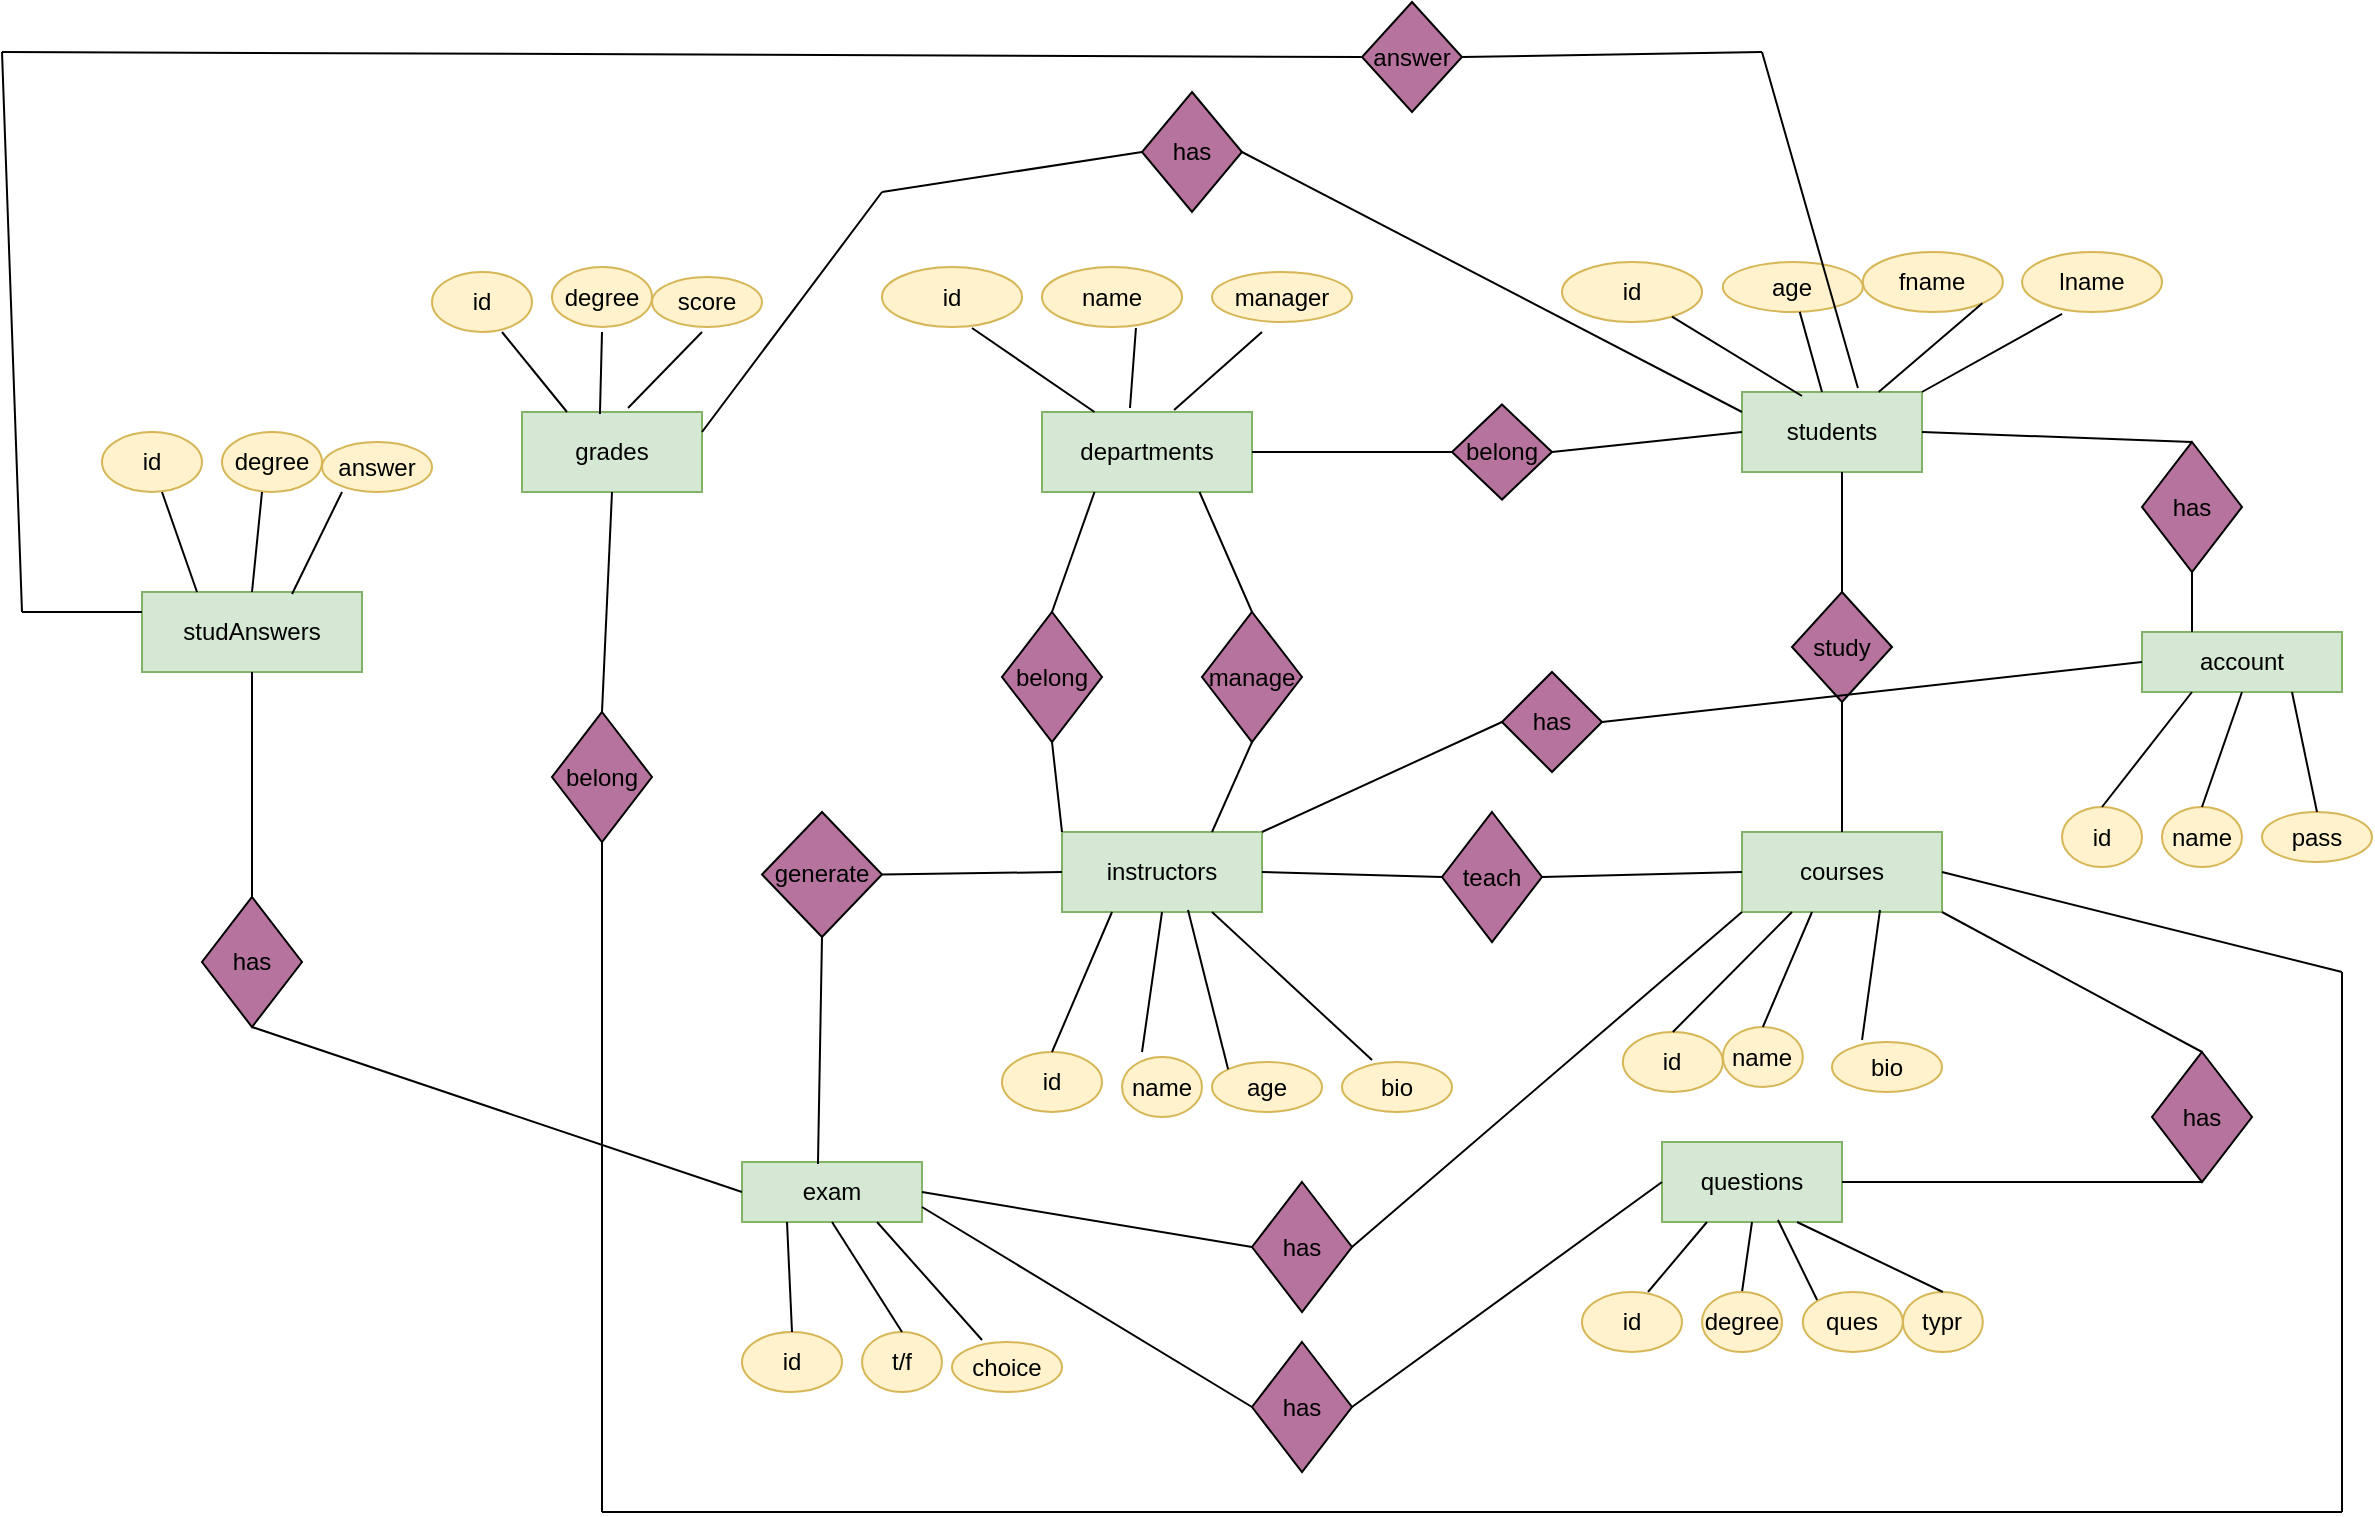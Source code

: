 <mxfile version="16.6.7" type="github">
  <diagram id="R2lEEEUBdFMjLlhIrx00" name="Page-1">
    <mxGraphModel dx="2188" dy="1682" grid="1" gridSize="10" guides="1" tooltips="1" connect="1" arrows="1" fold="1" page="1" pageScale="1" pageWidth="850" pageHeight="1100" math="0" shadow="0" extFonts="Permanent Marker^https://fonts.googleapis.com/css?family=Permanent+Marker">
      <root>
        <mxCell id="0" />
        <mxCell id="1" parent="0" />
        <mxCell id="DIcptHTm6M0oIrfopCmu-1" value="students" style="rounded=0;whiteSpace=wrap;html=1;fillColor=#d5e8d4;strokeColor=#82b366;" vertex="1" parent="1">
          <mxGeometry x="620" y="130" width="90" height="40" as="geometry" />
        </mxCell>
        <mxCell id="DIcptHTm6M0oIrfopCmu-2" value="departments" style="rounded=0;whiteSpace=wrap;html=1;fillColor=#d5e8d4;strokeColor=#82b366;" vertex="1" parent="1">
          <mxGeometry x="270" y="140" width="105" height="40" as="geometry" />
        </mxCell>
        <mxCell id="DIcptHTm6M0oIrfopCmu-3" value="courses" style="rounded=0;whiteSpace=wrap;html=1;fillColor=#d5e8d4;strokeColor=#82b366;" vertex="1" parent="1">
          <mxGeometry x="620" y="350" width="100" height="40" as="geometry" />
        </mxCell>
        <mxCell id="DIcptHTm6M0oIrfopCmu-4" value="instructors" style="rounded=0;whiteSpace=wrap;html=1;fillColor=#d5e8d4;strokeColor=#82b366;" vertex="1" parent="1">
          <mxGeometry x="280" y="350" width="100" height="40" as="geometry" />
        </mxCell>
        <mxCell id="DIcptHTm6M0oIrfopCmu-5" value="questions" style="rounded=0;whiteSpace=wrap;html=1;fillColor=#d5e8d4;strokeColor=#82b366;" vertex="1" parent="1">
          <mxGeometry x="580" y="505" width="90" height="40" as="geometry" />
        </mxCell>
        <mxCell id="DIcptHTm6M0oIrfopCmu-7" value="grades" style="rounded=0;whiteSpace=wrap;html=1;fillColor=#d5e8d4;strokeColor=#82b366;" vertex="1" parent="1">
          <mxGeometry x="10" y="140" width="90" height="40" as="geometry" />
        </mxCell>
        <mxCell id="DIcptHTm6M0oIrfopCmu-8" value="exam" style="rounded=0;whiteSpace=wrap;html=1;fillColor=#d5e8d4;strokeColor=#82b366;" vertex="1" parent="1">
          <mxGeometry x="120" y="515" width="90" height="30" as="geometry" />
        </mxCell>
        <mxCell id="DIcptHTm6M0oIrfopCmu-9" value="account" style="rounded=0;whiteSpace=wrap;html=1;fillColor=#d5e8d4;strokeColor=#82b366;" vertex="1" parent="1">
          <mxGeometry x="820" y="250" width="100" height="30" as="geometry" />
        </mxCell>
        <mxCell id="DIcptHTm6M0oIrfopCmu-10" value="id" style="ellipse;whiteSpace=wrap;html=1;fillColor=#fff2cc;strokeColor=#d6b656;" vertex="1" parent="1">
          <mxGeometry x="530" y="65" width="70" height="30" as="geometry" />
        </mxCell>
        <mxCell id="DIcptHTm6M0oIrfopCmu-11" value="fname" style="ellipse;whiteSpace=wrap;html=1;fillColor=#fff2cc;strokeColor=#d6b656;" vertex="1" parent="1">
          <mxGeometry x="680.43" y="60" width="70" height="30" as="geometry" />
        </mxCell>
        <mxCell id="DIcptHTm6M0oIrfopCmu-12" value="lname" style="ellipse;whiteSpace=wrap;html=1;fillColor=#fff2cc;strokeColor=#d6b656;" vertex="1" parent="1">
          <mxGeometry x="760" y="60" width="70" height="30" as="geometry" />
        </mxCell>
        <mxCell id="DIcptHTm6M0oIrfopCmu-13" value="age" style="ellipse;whiteSpace=wrap;html=1;rotation=0;fillColor=#fff2cc;strokeColor=#d6b656;" vertex="1" parent="1">
          <mxGeometry x="610.43" y="65" width="70" height="25" as="geometry" />
        </mxCell>
        <mxCell id="DIcptHTm6M0oIrfopCmu-16" value="" style="endArrow=none;html=1;rounded=0;exitX=0.333;exitY=0.05;exitDx=0;exitDy=0;exitPerimeter=0;" edge="1" parent="1" source="DIcptHTm6M0oIrfopCmu-1" target="DIcptHTm6M0oIrfopCmu-10">
          <mxGeometry width="50" height="50" relative="1" as="geometry">
            <mxPoint x="590" y="140" as="sourcePoint" />
            <mxPoint x="640" y="90" as="targetPoint" />
          </mxGeometry>
        </mxCell>
        <mxCell id="DIcptHTm6M0oIrfopCmu-17" value="" style="endArrow=none;html=1;rounded=0;" edge="1" parent="1" target="DIcptHTm6M0oIrfopCmu-13">
          <mxGeometry width="50" height="50" relative="1" as="geometry">
            <mxPoint x="660" y="130" as="sourcePoint" />
            <mxPoint x="594.922" y="102.333" as="targetPoint" />
          </mxGeometry>
        </mxCell>
        <mxCell id="DIcptHTm6M0oIrfopCmu-18" value="" style="endArrow=none;html=1;rounded=0;entryX=1;entryY=1;entryDx=0;entryDy=0;" edge="1" parent="1" source="DIcptHTm6M0oIrfopCmu-1" target="DIcptHTm6M0oIrfopCmu-11">
          <mxGeometry width="50" height="50" relative="1" as="geometry">
            <mxPoint x="669.97" y="152" as="sourcePoint" />
            <mxPoint x="604.922" y="112.333" as="targetPoint" />
          </mxGeometry>
        </mxCell>
        <mxCell id="DIcptHTm6M0oIrfopCmu-19" value="" style="endArrow=none;html=1;rounded=0;exitX=1;exitY=0;exitDx=0;exitDy=0;entryX=0.286;entryY=1.033;entryDx=0;entryDy=0;entryPerimeter=0;" edge="1" parent="1" source="DIcptHTm6M0oIrfopCmu-1" target="DIcptHTm6M0oIrfopCmu-12">
          <mxGeometry width="50" height="50" relative="1" as="geometry">
            <mxPoint x="679.97" y="162" as="sourcePoint" />
            <mxPoint x="614.922" y="122.333" as="targetPoint" />
          </mxGeometry>
        </mxCell>
        <mxCell id="DIcptHTm6M0oIrfopCmu-20" value="id" style="ellipse;whiteSpace=wrap;html=1;fillColor=#fff2cc;strokeColor=#d6b656;" vertex="1" parent="1">
          <mxGeometry x="190" y="67.5" width="70" height="30" as="geometry" />
        </mxCell>
        <mxCell id="DIcptHTm6M0oIrfopCmu-22" value="name" style="ellipse;whiteSpace=wrap;html=1;fillColor=#fff2cc;strokeColor=#d6b656;" vertex="1" parent="1">
          <mxGeometry x="270" y="67.5" width="70" height="30" as="geometry" />
        </mxCell>
        <mxCell id="DIcptHTm6M0oIrfopCmu-23" value="manager" style="ellipse;whiteSpace=wrap;html=1;rotation=0;fillColor=#fff2cc;strokeColor=#d6b656;" vertex="1" parent="1">
          <mxGeometry x="355.0" y="70" width="70" height="25" as="geometry" />
        </mxCell>
        <mxCell id="DIcptHTm6M0oIrfopCmu-24" value="" style="endArrow=none;html=1;rounded=0;exitX=0.629;exitY=-0.025;exitDx=0;exitDy=0;exitPerimeter=0;entryX=0.357;entryY=1.2;entryDx=0;entryDy=0;entryPerimeter=0;" edge="1" parent="1" source="DIcptHTm6M0oIrfopCmu-2" target="DIcptHTm6M0oIrfopCmu-23">
          <mxGeometry width="50" height="50" relative="1" as="geometry">
            <mxPoint x="350" y="150" as="sourcePoint" />
            <mxPoint x="400" y="100" as="targetPoint" />
          </mxGeometry>
        </mxCell>
        <mxCell id="DIcptHTm6M0oIrfopCmu-25" value="" style="endArrow=none;html=1;rounded=0;entryX=0.671;entryY=1.017;entryDx=0;entryDy=0;entryPerimeter=0;exitX=0.419;exitY=-0.05;exitDx=0;exitDy=0;exitPerimeter=0;" edge="1" parent="1" source="DIcptHTm6M0oIrfopCmu-2" target="DIcptHTm6M0oIrfopCmu-22">
          <mxGeometry width="50" height="50" relative="1" as="geometry">
            <mxPoint x="310" y="135" as="sourcePoint" />
            <mxPoint x="330.63" y="95" as="targetPoint" />
          </mxGeometry>
        </mxCell>
        <mxCell id="DIcptHTm6M0oIrfopCmu-26" value="" style="endArrow=none;html=1;rounded=0;exitX=0.25;exitY=0;exitDx=0;exitDy=0;entryX=0.643;entryY=1.017;entryDx=0;entryDy=0;entryPerimeter=0;" edge="1" parent="1" source="DIcptHTm6M0oIrfopCmu-2" target="DIcptHTm6M0oIrfopCmu-20">
          <mxGeometry width="50" height="50" relative="1" as="geometry">
            <mxPoint x="288.75" y="137.5" as="sourcePoint" />
            <mxPoint x="340" y="97.5" as="targetPoint" />
          </mxGeometry>
        </mxCell>
        <mxCell id="DIcptHTm6M0oIrfopCmu-27" value="id" style="ellipse;whiteSpace=wrap;html=1;fillColor=#fff2cc;strokeColor=#d6b656;" vertex="1" parent="1">
          <mxGeometry x="250" y="460" width="50" height="30" as="geometry" />
        </mxCell>
        <mxCell id="DIcptHTm6M0oIrfopCmu-28" value="name" style="ellipse;whiteSpace=wrap;html=1;fillColor=#fff2cc;strokeColor=#d6b656;" vertex="1" parent="1">
          <mxGeometry x="310" y="462.5" width="40" height="30" as="geometry" />
        </mxCell>
        <mxCell id="DIcptHTm6M0oIrfopCmu-29" value="age" style="ellipse;whiteSpace=wrap;html=1;rotation=0;fillColor=#fff2cc;strokeColor=#d6b656;" vertex="1" parent="1">
          <mxGeometry x="355" y="465" width="55" height="25" as="geometry" />
        </mxCell>
        <mxCell id="DIcptHTm6M0oIrfopCmu-38" value="bio" style="ellipse;whiteSpace=wrap;html=1;rotation=0;fillColor=#fff2cc;strokeColor=#d6b656;" vertex="1" parent="1">
          <mxGeometry x="420" y="465" width="55" height="25" as="geometry" />
        </mxCell>
        <mxCell id="DIcptHTm6M0oIrfopCmu-39" value="" style="endArrow=none;html=1;rounded=0;entryX=0.5;entryY=1;entryDx=0;entryDy=0;" edge="1" parent="1" target="DIcptHTm6M0oIrfopCmu-4">
          <mxGeometry width="50" height="50" relative="1" as="geometry">
            <mxPoint x="320" y="460" as="sourcePoint" />
            <mxPoint x="355" y="390" as="targetPoint" />
          </mxGeometry>
        </mxCell>
        <mxCell id="DIcptHTm6M0oIrfopCmu-40" value="" style="endArrow=none;html=1;rounded=0;entryX=0.25;entryY=1;entryDx=0;entryDy=0;exitX=0.5;exitY=0;exitDx=0;exitDy=0;" edge="1" parent="1" source="DIcptHTm6M0oIrfopCmu-27" target="DIcptHTm6M0oIrfopCmu-4">
          <mxGeometry width="50" height="50" relative="1" as="geometry">
            <mxPoint x="250" y="450" as="sourcePoint" />
            <mxPoint x="300" y="400" as="targetPoint" />
            <Array as="points" />
          </mxGeometry>
        </mxCell>
        <mxCell id="DIcptHTm6M0oIrfopCmu-41" value="" style="endArrow=none;html=1;rounded=0;entryX=0.63;entryY=0.975;entryDx=0;entryDy=0;exitX=0;exitY=0;exitDx=0;exitDy=0;entryPerimeter=0;" edge="1" parent="1" source="DIcptHTm6M0oIrfopCmu-29" target="DIcptHTm6M0oIrfopCmu-4">
          <mxGeometry width="50" height="50" relative="1" as="geometry">
            <mxPoint x="285" y="470" as="sourcePoint" />
            <mxPoint x="315" y="400" as="targetPoint" />
            <Array as="points" />
          </mxGeometry>
        </mxCell>
        <mxCell id="DIcptHTm6M0oIrfopCmu-42" value="" style="endArrow=none;html=1;rounded=0;entryX=0.75;entryY=1;entryDx=0;entryDy=0;exitX=0.273;exitY=-0.04;exitDx=0;exitDy=0;exitPerimeter=0;" edge="1" parent="1" source="DIcptHTm6M0oIrfopCmu-38" target="DIcptHTm6M0oIrfopCmu-4">
          <mxGeometry width="50" height="50" relative="1" as="geometry">
            <mxPoint x="295" y="480" as="sourcePoint" />
            <mxPoint x="325" y="410" as="targetPoint" />
            <Array as="points" />
          </mxGeometry>
        </mxCell>
        <mxCell id="DIcptHTm6M0oIrfopCmu-43" value="id" style="ellipse;whiteSpace=wrap;html=1;fillColor=#fff2cc;strokeColor=#d6b656;" vertex="1" parent="1">
          <mxGeometry x="560.43" y="450" width="50" height="30" as="geometry" />
        </mxCell>
        <mxCell id="DIcptHTm6M0oIrfopCmu-44" value="name" style="ellipse;whiteSpace=wrap;html=1;fillColor=#fff2cc;strokeColor=#d6b656;" vertex="1" parent="1">
          <mxGeometry x="610.43" y="447.5" width="40" height="30" as="geometry" />
        </mxCell>
        <mxCell id="DIcptHTm6M0oIrfopCmu-46" value="bio" style="ellipse;whiteSpace=wrap;html=1;rotation=0;fillColor=#fff2cc;strokeColor=#d6b656;" vertex="1" parent="1">
          <mxGeometry x="665" y="455" width="55" height="25" as="geometry" />
        </mxCell>
        <mxCell id="DIcptHTm6M0oIrfopCmu-47" value="" style="endArrow=none;html=1;rounded=0;entryX=0.5;entryY=1;entryDx=0;entryDy=0;exitX=0.5;exitY=0;exitDx=0;exitDy=0;" edge="1" parent="1" source="DIcptHTm6M0oIrfopCmu-44">
          <mxGeometry width="50" height="50" relative="1" as="geometry">
            <mxPoint x="645" y="460" as="sourcePoint" />
            <mxPoint x="655" y="390" as="targetPoint" />
          </mxGeometry>
        </mxCell>
        <mxCell id="DIcptHTm6M0oIrfopCmu-48" value="" style="endArrow=none;html=1;rounded=0;entryX=0.25;entryY=1;entryDx=0;entryDy=0;exitX=0.5;exitY=0;exitDx=0;exitDy=0;" edge="1" parent="1" source="DIcptHTm6M0oIrfopCmu-43" target="DIcptHTm6M0oIrfopCmu-3">
          <mxGeometry width="50" height="50" relative="1" as="geometry">
            <mxPoint x="260" y="460" as="sourcePoint" />
            <mxPoint x="315" y="400" as="targetPoint" />
            <Array as="points" />
          </mxGeometry>
        </mxCell>
        <mxCell id="DIcptHTm6M0oIrfopCmu-49" value="" style="endArrow=none;html=1;rounded=0;exitX=0.273;exitY=-0.04;exitDx=0;exitDy=0;exitPerimeter=0;entryX=0.69;entryY=0.975;entryDx=0;entryDy=0;entryPerimeter=0;" edge="1" parent="1" source="DIcptHTm6M0oIrfopCmu-46" target="DIcptHTm6M0oIrfopCmu-3">
          <mxGeometry width="50" height="50" relative="1" as="geometry">
            <mxPoint x="305" y="490" as="sourcePoint" />
            <mxPoint x="685" y="400" as="targetPoint" />
            <Array as="points" />
          </mxGeometry>
        </mxCell>
        <mxCell id="DIcptHTm6M0oIrfopCmu-50" value="id" style="ellipse;whiteSpace=wrap;html=1;fillColor=#fff2cc;strokeColor=#d6b656;" vertex="1" parent="1">
          <mxGeometry x="780" y="337.5" width="40" height="30" as="geometry" />
        </mxCell>
        <mxCell id="DIcptHTm6M0oIrfopCmu-51" value="name" style="ellipse;whiteSpace=wrap;html=1;fillColor=#fff2cc;strokeColor=#d6b656;" vertex="1" parent="1">
          <mxGeometry x="830.0" y="337.5" width="40" height="30" as="geometry" />
        </mxCell>
        <mxCell id="DIcptHTm6M0oIrfopCmu-52" value="pass" style="ellipse;whiteSpace=wrap;html=1;rotation=0;fillColor=#fff2cc;strokeColor=#d6b656;" vertex="1" parent="1">
          <mxGeometry x="880" y="340" width="55" height="25" as="geometry" />
        </mxCell>
        <mxCell id="DIcptHTm6M0oIrfopCmu-53" value="" style="endArrow=none;html=1;rounded=0;entryX=0.5;entryY=1;entryDx=0;entryDy=0;exitX=0.5;exitY=0;exitDx=0;exitDy=0;" edge="1" parent="1" source="DIcptHTm6M0oIrfopCmu-51" target="DIcptHTm6M0oIrfopCmu-9">
          <mxGeometry width="50" height="50" relative="1" as="geometry">
            <mxPoint x="845" y="350" as="sourcePoint" />
            <mxPoint x="855" y="280" as="targetPoint" />
          </mxGeometry>
        </mxCell>
        <mxCell id="DIcptHTm6M0oIrfopCmu-54" value="" style="endArrow=none;html=1;rounded=0;entryX=0.25;entryY=1;entryDx=0;entryDy=0;exitX=0.5;exitY=0;exitDx=0;exitDy=0;" edge="1" parent="1" source="DIcptHTm6M0oIrfopCmu-50">
          <mxGeometry width="50" height="50" relative="1" as="geometry">
            <mxPoint x="460" y="350" as="sourcePoint" />
            <mxPoint x="845" y="280" as="targetPoint" />
            <Array as="points" />
          </mxGeometry>
        </mxCell>
        <mxCell id="DIcptHTm6M0oIrfopCmu-55" value="" style="endArrow=none;html=1;rounded=0;entryX=0.75;entryY=1;entryDx=0;entryDy=0;exitX=0.5;exitY=0;exitDx=0;exitDy=0;" edge="1" parent="1" source="DIcptHTm6M0oIrfopCmu-52" target="DIcptHTm6M0oIrfopCmu-9">
          <mxGeometry width="50" height="50" relative="1" as="geometry">
            <mxPoint x="850" y="347.5" as="sourcePoint" />
            <mxPoint x="865" y="290" as="targetPoint" />
          </mxGeometry>
        </mxCell>
        <mxCell id="DIcptHTm6M0oIrfopCmu-56" value="id" style="ellipse;whiteSpace=wrap;html=1;fillColor=#fff2cc;strokeColor=#d6b656;" vertex="1" parent="1">
          <mxGeometry x="120.0" y="600" width="50" height="30" as="geometry" />
        </mxCell>
        <mxCell id="DIcptHTm6M0oIrfopCmu-57" value="t/f" style="ellipse;whiteSpace=wrap;html=1;fillColor=#fff2cc;strokeColor=#d6b656;" vertex="1" parent="1">
          <mxGeometry x="180.0" y="600" width="40" height="30" as="geometry" />
        </mxCell>
        <mxCell id="DIcptHTm6M0oIrfopCmu-58" value="choice" style="ellipse;whiteSpace=wrap;html=1;rotation=0;fillColor=#fff2cc;strokeColor=#d6b656;" vertex="1" parent="1">
          <mxGeometry x="225" y="605" width="55" height="25" as="geometry" />
        </mxCell>
        <mxCell id="DIcptHTm6M0oIrfopCmu-59" value="" style="endArrow=none;html=1;rounded=0;entryX=0.5;entryY=1;entryDx=0;entryDy=0;exitX=0.5;exitY=0;exitDx=0;exitDy=0;" edge="1" parent="1" source="DIcptHTm6M0oIrfopCmu-57" target="DIcptHTm6M0oIrfopCmu-8">
          <mxGeometry width="50" height="50" relative="1" as="geometry">
            <mxPoint x="655" y="470" as="sourcePoint" />
            <mxPoint x="665" y="400" as="targetPoint" />
          </mxGeometry>
        </mxCell>
        <mxCell id="DIcptHTm6M0oIrfopCmu-60" value="" style="endArrow=none;html=1;rounded=0;entryX=0.25;entryY=1;entryDx=0;entryDy=0;exitX=0.5;exitY=0;exitDx=0;exitDy=0;" edge="1" parent="1" source="DIcptHTm6M0oIrfopCmu-56" target="DIcptHTm6M0oIrfopCmu-8">
          <mxGeometry width="50" height="50" relative="1" as="geometry">
            <mxPoint x="270" y="470" as="sourcePoint" />
            <mxPoint x="655" y="400" as="targetPoint" />
            <Array as="points" />
          </mxGeometry>
        </mxCell>
        <mxCell id="DIcptHTm6M0oIrfopCmu-61" value="" style="endArrow=none;html=1;rounded=0;exitX=0.273;exitY=-0.04;exitDx=0;exitDy=0;exitPerimeter=0;entryX=0.75;entryY=1;entryDx=0;entryDy=0;" edge="1" parent="1" source="DIcptHTm6M0oIrfopCmu-58" target="DIcptHTm6M0oIrfopCmu-8">
          <mxGeometry width="50" height="50" relative="1" as="geometry">
            <mxPoint x="315" y="500" as="sourcePoint" />
            <mxPoint x="699" y="399" as="targetPoint" />
            <Array as="points" />
          </mxGeometry>
        </mxCell>
        <mxCell id="DIcptHTm6M0oIrfopCmu-62" value="" style="endArrow=none;html=1;rounded=0;entryX=0.644;entryY=0.975;entryDx=0;entryDy=0;entryPerimeter=0;exitX=0;exitY=0;exitDx=0;exitDy=0;" edge="1" parent="1" source="DIcptHTm6M0oIrfopCmu-67" target="DIcptHTm6M0oIrfopCmu-5">
          <mxGeometry width="50" height="50" relative="1" as="geometry">
            <mxPoint x="530" y="570" as="sourcePoint" />
            <mxPoint x="205" y="550" as="targetPoint" />
          </mxGeometry>
        </mxCell>
        <mxCell id="DIcptHTm6M0oIrfopCmu-63" value="" style="endArrow=none;html=1;rounded=0;entryX=0.25;entryY=1;entryDx=0;entryDy=0;exitX=0.66;exitY=0;exitDx=0;exitDy=0;exitPerimeter=0;" edge="1" parent="1" source="DIcptHTm6M0oIrfopCmu-65" target="DIcptHTm6M0oIrfopCmu-5">
          <mxGeometry width="50" height="50" relative="1" as="geometry">
            <mxPoint x="580" y="570" as="sourcePoint" />
            <mxPoint x="182.5" y="550" as="targetPoint" />
            <Array as="points" />
          </mxGeometry>
        </mxCell>
        <mxCell id="DIcptHTm6M0oIrfopCmu-64" value="" style="endArrow=none;html=1;rounded=0;entryX=0.5;entryY=1;entryDx=0;entryDy=0;exitX=0.5;exitY=0;exitDx=0;exitDy=0;" edge="1" parent="1" source="DIcptHTm6M0oIrfopCmu-66" target="DIcptHTm6M0oIrfopCmu-5">
          <mxGeometry width="50" height="50" relative="1" as="geometry">
            <mxPoint x="640" y="590" as="sourcePoint" />
            <mxPoint x="227.5" y="550" as="targetPoint" />
            <Array as="points" />
          </mxGeometry>
        </mxCell>
        <mxCell id="DIcptHTm6M0oIrfopCmu-65" value="id" style="ellipse;whiteSpace=wrap;html=1;fillColor=#fff2cc;strokeColor=#d6b656;" vertex="1" parent="1">
          <mxGeometry x="540.0" y="580" width="50" height="30" as="geometry" />
        </mxCell>
        <mxCell id="DIcptHTm6M0oIrfopCmu-66" value="degree" style="ellipse;whiteSpace=wrap;html=1;fillColor=#fff2cc;strokeColor=#d6b656;" vertex="1" parent="1">
          <mxGeometry x="600.0" y="580" width="40" height="30" as="geometry" />
        </mxCell>
        <mxCell id="DIcptHTm6M0oIrfopCmu-67" value="ques" style="ellipse;whiteSpace=wrap;html=1;fillColor=#fff2cc;strokeColor=#d6b656;" vertex="1" parent="1">
          <mxGeometry x="650.43" y="580" width="50" height="30" as="geometry" />
        </mxCell>
        <mxCell id="DIcptHTm6M0oIrfopCmu-68" value="typr" style="ellipse;whiteSpace=wrap;html=1;fillColor=#fff2cc;strokeColor=#d6b656;" vertex="1" parent="1">
          <mxGeometry x="700.43" y="580" width="40" height="30" as="geometry" />
        </mxCell>
        <mxCell id="DIcptHTm6M0oIrfopCmu-69" value="" style="endArrow=none;html=1;rounded=0;exitX=0.5;exitY=0;exitDx=0;exitDy=0;entryX=0.75;entryY=1;entryDx=0;entryDy=0;" edge="1" parent="1" source="DIcptHTm6M0oIrfopCmu-68" target="DIcptHTm6M0oIrfopCmu-5">
          <mxGeometry width="50" height="50" relative="1" as="geometry">
            <mxPoint x="583" y="590" as="sourcePoint" />
            <mxPoint x="650" y="550" as="targetPoint" />
            <Array as="points" />
          </mxGeometry>
        </mxCell>
        <mxCell id="DIcptHTm6M0oIrfopCmu-80" value="studAnswers" style="rounded=0;whiteSpace=wrap;html=1;fillColor=#d5e8d4;strokeColor=#82b366;" vertex="1" parent="1">
          <mxGeometry x="-180" y="230" width="110" height="40" as="geometry" />
        </mxCell>
        <mxCell id="DIcptHTm6M0oIrfopCmu-81" value="id" style="ellipse;whiteSpace=wrap;html=1;fillColor=#fff2cc;strokeColor=#d6b656;" vertex="1" parent="1">
          <mxGeometry x="-200.0" y="150" width="50" height="30" as="geometry" />
        </mxCell>
        <mxCell id="DIcptHTm6M0oIrfopCmu-82" value="degree" style="ellipse;whiteSpace=wrap;html=1;fillColor=#fff2cc;strokeColor=#d6b656;" vertex="1" parent="1">
          <mxGeometry x="-140" y="150" width="50" height="30" as="geometry" />
        </mxCell>
        <mxCell id="DIcptHTm6M0oIrfopCmu-83" value="answer" style="ellipse;whiteSpace=wrap;html=1;rotation=0;fillColor=#fff2cc;strokeColor=#d6b656;" vertex="1" parent="1">
          <mxGeometry x="-90" y="155" width="55" height="25" as="geometry" />
        </mxCell>
        <mxCell id="DIcptHTm6M0oIrfopCmu-84" value="" style="endArrow=none;html=1;rounded=0;exitX=0.682;exitY=0.025;exitDx=0;exitDy=0;exitPerimeter=0;" edge="1" parent="1" source="DIcptHTm6M0oIrfopCmu-80">
          <mxGeometry width="50" height="50" relative="1" as="geometry">
            <mxPoint x="-110" y="220" as="sourcePoint" />
            <mxPoint x="-80" y="180" as="targetPoint" />
          </mxGeometry>
        </mxCell>
        <mxCell id="DIcptHTm6M0oIrfopCmu-85" value="" style="endArrow=none;html=1;rounded=0;exitX=0.5;exitY=0;exitDx=0;exitDy=0;" edge="1" parent="1" source="DIcptHTm6M0oIrfopCmu-80">
          <mxGeometry width="50" height="50" relative="1" as="geometry">
            <mxPoint x="-160" y="220" as="sourcePoint" />
            <mxPoint x="-120" y="180" as="targetPoint" />
          </mxGeometry>
        </mxCell>
        <mxCell id="DIcptHTm6M0oIrfopCmu-86" value="" style="endArrow=none;html=1;rounded=0;exitX=0.25;exitY=0;exitDx=0;exitDy=0;" edge="1" parent="1" source="DIcptHTm6M0oIrfopCmu-80">
          <mxGeometry width="50" height="50" relative="1" as="geometry">
            <mxPoint x="-220" y="230" as="sourcePoint" />
            <mxPoint x="-170" y="180" as="targetPoint" />
          </mxGeometry>
        </mxCell>
        <mxCell id="DIcptHTm6M0oIrfopCmu-87" value="id" style="ellipse;whiteSpace=wrap;html=1;fillColor=#fff2cc;strokeColor=#d6b656;" vertex="1" parent="1">
          <mxGeometry x="-35.0" y="70" width="50" height="30" as="geometry" />
        </mxCell>
        <mxCell id="DIcptHTm6M0oIrfopCmu-88" value="degree" style="ellipse;whiteSpace=wrap;html=1;fillColor=#fff2cc;strokeColor=#d6b656;" vertex="1" parent="1">
          <mxGeometry x="25" y="67.5" width="50" height="30" as="geometry" />
        </mxCell>
        <mxCell id="DIcptHTm6M0oIrfopCmu-89" value="score" style="ellipse;whiteSpace=wrap;html=1;rotation=0;fillColor=#fff2cc;strokeColor=#d6b656;" vertex="1" parent="1">
          <mxGeometry x="75" y="72.5" width="55" height="25" as="geometry" />
        </mxCell>
        <mxCell id="DIcptHTm6M0oIrfopCmu-90" value="" style="endArrow=none;html=1;rounded=0;exitX=0.433;exitY=0.025;exitDx=0;exitDy=0;exitPerimeter=0;" edge="1" parent="1" source="DIcptHTm6M0oIrfopCmu-7">
          <mxGeometry width="50" height="50" relative="1" as="geometry">
            <mxPoint x="40" y="140" as="sourcePoint" />
            <mxPoint x="50" y="100" as="targetPoint" />
          </mxGeometry>
        </mxCell>
        <mxCell id="DIcptHTm6M0oIrfopCmu-91" value="" style="endArrow=none;html=1;rounded=0;exitX=0.25;exitY=0;exitDx=0;exitDy=0;" edge="1" parent="1" source="DIcptHTm6M0oIrfopCmu-7">
          <mxGeometry width="50" height="50" relative="1" as="geometry">
            <mxPoint x="12.5" y="140" as="sourcePoint" />
            <mxPoint y="100" as="targetPoint" />
          </mxGeometry>
        </mxCell>
        <mxCell id="DIcptHTm6M0oIrfopCmu-93" value="" style="endArrow=none;html=1;rounded=0;exitX=0.589;exitY=-0.05;exitDx=0;exitDy=0;exitPerimeter=0;" edge="1" parent="1" source="DIcptHTm6M0oIrfopCmu-7">
          <mxGeometry width="50" height="50" relative="1" as="geometry">
            <mxPoint x="42.5" y="150" as="sourcePoint" />
            <mxPoint x="100" y="100" as="targetPoint" />
          </mxGeometry>
        </mxCell>
        <mxCell id="DIcptHTm6M0oIrfopCmu-95" value="study" style="rhombus;whiteSpace=wrap;html=1;fillColor=#B5739D;" vertex="1" parent="1">
          <mxGeometry x="645" y="230" width="50" height="55" as="geometry" />
        </mxCell>
        <mxCell id="DIcptHTm6M0oIrfopCmu-97" value="teach" style="rhombus;whiteSpace=wrap;html=1;fillColor=#B5739D;" vertex="1" parent="1">
          <mxGeometry x="470" y="340" width="50" height="65" as="geometry" />
        </mxCell>
        <mxCell id="DIcptHTm6M0oIrfopCmu-98" value="belong" style="rhombus;whiteSpace=wrap;html=1;fillColor=#B5739D;" vertex="1" parent="1">
          <mxGeometry x="250" y="240" width="50" height="65" as="geometry" />
        </mxCell>
        <mxCell id="DIcptHTm6M0oIrfopCmu-99" value="belong" style="rhombus;whiteSpace=wrap;html=1;fillColor=#B5739D;" vertex="1" parent="1">
          <mxGeometry x="475" y="136.25" width="50" height="47.5" as="geometry" />
        </mxCell>
        <mxCell id="DIcptHTm6M0oIrfopCmu-100" value="has" style="rhombus;whiteSpace=wrap;html=1;fillColor=#B5739D;" vertex="1" parent="1">
          <mxGeometry x="820" y="155" width="50" height="65" as="geometry" />
        </mxCell>
        <mxCell id="DIcptHTm6M0oIrfopCmu-101" value="has" style="rhombus;whiteSpace=wrap;html=1;fillColor=#B5739D;" vertex="1" parent="1">
          <mxGeometry x="375" y="605" width="50" height="65" as="geometry" />
        </mxCell>
        <mxCell id="DIcptHTm6M0oIrfopCmu-102" value="has" style="rhombus;whiteSpace=wrap;html=1;fillColor=#B5739D;" vertex="1" parent="1">
          <mxGeometry x="375" y="525" width="50" height="65" as="geometry" />
        </mxCell>
        <mxCell id="DIcptHTm6M0oIrfopCmu-103" value="has" style="rhombus;whiteSpace=wrap;html=1;fillColor=#B5739D;" vertex="1" parent="1">
          <mxGeometry x="825" y="460" width="50" height="65" as="geometry" />
        </mxCell>
        <mxCell id="DIcptHTm6M0oIrfopCmu-104" value="" style="endArrow=none;html=1;rounded=0;exitX=0.5;exitY=0;exitDx=0;exitDy=0;" edge="1" parent="1" source="DIcptHTm6M0oIrfopCmu-95">
          <mxGeometry width="50" height="50" relative="1" as="geometry">
            <mxPoint x="667.5" y="230" as="sourcePoint" />
            <mxPoint x="670" y="170" as="targetPoint" />
          </mxGeometry>
        </mxCell>
        <mxCell id="DIcptHTm6M0oIrfopCmu-105" value="" style="endArrow=none;html=1;rounded=0;entryX=0;entryY=0.5;entryDx=0;entryDy=0;exitX=1;exitY=0.5;exitDx=0;exitDy=0;" edge="1" parent="1" source="DIcptHTm6M0oIrfopCmu-99" target="DIcptHTm6M0oIrfopCmu-1">
          <mxGeometry width="50" height="50" relative="1" as="geometry">
            <mxPoint x="530" y="160" as="sourcePoint" />
            <mxPoint x="682.02" y="183" as="targetPoint" />
          </mxGeometry>
        </mxCell>
        <mxCell id="DIcptHTm6M0oIrfopCmu-106" value="" style="endArrow=none;html=1;rounded=0;entryX=0;entryY=0.25;entryDx=0;entryDy=0;exitX=1;exitY=0.5;exitDx=0;exitDy=0;" edge="1" parent="1" source="DIcptHTm6M0oIrfopCmu-128" target="DIcptHTm6M0oIrfopCmu-1">
          <mxGeometry width="50" height="50" relative="1" as="geometry">
            <mxPoint x="690" y="250" as="sourcePoint" />
            <mxPoint x="692.02" y="193" as="targetPoint" />
          </mxGeometry>
        </mxCell>
        <mxCell id="DIcptHTm6M0oIrfopCmu-107" value="" style="endArrow=none;html=1;rounded=0;entryX=0;entryY=0.5;entryDx=0;entryDy=0;exitX=1;exitY=0.5;exitDx=0;exitDy=0;" edge="1" parent="1" source="DIcptHTm6M0oIrfopCmu-2" target="DIcptHTm6M0oIrfopCmu-99">
          <mxGeometry width="50" height="50" relative="1" as="geometry">
            <mxPoint x="700" y="260" as="sourcePoint" />
            <mxPoint x="702.02" y="203" as="targetPoint" />
          </mxGeometry>
        </mxCell>
        <mxCell id="DIcptHTm6M0oIrfopCmu-108" value="" style="endArrow=none;html=1;rounded=0;entryX=0;entryY=0.5;entryDx=0;entryDy=0;" edge="1" parent="1" target="DIcptHTm6M0oIrfopCmu-128">
          <mxGeometry width="50" height="50" relative="1" as="geometry">
            <mxPoint x="190" y="30" as="sourcePoint" />
            <mxPoint x="712.02" y="213" as="targetPoint" />
          </mxGeometry>
        </mxCell>
        <mxCell id="DIcptHTm6M0oIrfopCmu-109" value="" style="endArrow=none;html=1;rounded=0;entryX=0.5;entryY=1;entryDx=0;entryDy=0;exitX=0.25;exitY=0;exitDx=0;exitDy=0;" edge="1" parent="1" source="DIcptHTm6M0oIrfopCmu-9" target="DIcptHTm6M0oIrfopCmu-100">
          <mxGeometry width="50" height="50" relative="1" as="geometry">
            <mxPoint x="720" y="280" as="sourcePoint" />
            <mxPoint x="722.02" y="223" as="targetPoint" />
          </mxGeometry>
        </mxCell>
        <mxCell id="DIcptHTm6M0oIrfopCmu-110" value="" style="endArrow=none;html=1;rounded=0;entryX=1;entryY=0.5;entryDx=0;entryDy=0;exitX=0.5;exitY=0;exitDx=0;exitDy=0;" edge="1" parent="1" source="DIcptHTm6M0oIrfopCmu-100" target="DIcptHTm6M0oIrfopCmu-1">
          <mxGeometry width="50" height="50" relative="1" as="geometry">
            <mxPoint x="730" y="290" as="sourcePoint" />
            <mxPoint x="732.02" y="233" as="targetPoint" />
          </mxGeometry>
        </mxCell>
        <mxCell id="DIcptHTm6M0oIrfopCmu-111" value="" style="endArrow=none;html=1;rounded=0;entryX=0.5;entryY=1;entryDx=0;entryDy=0;exitX=0.5;exitY=0;exitDx=0;exitDy=0;" edge="1" parent="1" source="DIcptHTm6M0oIrfopCmu-3" target="DIcptHTm6M0oIrfopCmu-95">
          <mxGeometry width="50" height="50" relative="1" as="geometry">
            <mxPoint x="670" y="340" as="sourcePoint" />
            <mxPoint x="742.02" y="243" as="targetPoint" />
          </mxGeometry>
        </mxCell>
        <mxCell id="DIcptHTm6M0oIrfopCmu-112" value="" style="endArrow=none;html=1;rounded=0;exitX=1;exitY=0.25;exitDx=0;exitDy=0;" edge="1" parent="1" source="DIcptHTm6M0oIrfopCmu-7">
          <mxGeometry width="50" height="50" relative="1" as="geometry">
            <mxPoint x="720" y="280" as="sourcePoint" />
            <mxPoint x="190" y="30" as="targetPoint" />
          </mxGeometry>
        </mxCell>
        <mxCell id="DIcptHTm6M0oIrfopCmu-113" value="" style="endArrow=none;html=1;rounded=0;entryX=1;entryY=0.5;entryDx=0;entryDy=0;" edge="1" parent="1" target="DIcptHTm6M0oIrfopCmu-127">
          <mxGeometry width="50" height="50" relative="1" as="geometry">
            <mxPoint x="630" y="-40" as="sourcePoint" />
            <mxPoint x="620" y="-40" as="targetPoint" />
          </mxGeometry>
        </mxCell>
        <mxCell id="DIcptHTm6M0oIrfopCmu-114" value="" style="endArrow=none;html=1;rounded=0;exitX=0.644;exitY=-0.05;exitDx=0;exitDy=0;exitPerimeter=0;" edge="1" parent="1" source="DIcptHTm6M0oIrfopCmu-1">
          <mxGeometry width="50" height="50" relative="1" as="geometry">
            <mxPoint x="740" y="300" as="sourcePoint" />
            <mxPoint x="630" y="-40" as="targetPoint" />
          </mxGeometry>
        </mxCell>
        <mxCell id="DIcptHTm6M0oIrfopCmu-115" value="" style="endArrow=none;html=1;rounded=0;entryX=0;entryY=0.5;entryDx=0;entryDy=0;" edge="1" parent="1" target="DIcptHTm6M0oIrfopCmu-127">
          <mxGeometry width="50" height="50" relative="1" as="geometry">
            <mxPoint x="-250" y="-40" as="sourcePoint" />
            <mxPoint x="270" y="-110" as="targetPoint" />
          </mxGeometry>
        </mxCell>
        <mxCell id="DIcptHTm6M0oIrfopCmu-116" value="" style="endArrow=none;html=1;rounded=0;" edge="1" parent="1">
          <mxGeometry width="50" height="50" relative="1" as="geometry">
            <mxPoint x="-240" y="240" as="sourcePoint" />
            <mxPoint x="-250" y="-40" as="targetPoint" />
          </mxGeometry>
        </mxCell>
        <mxCell id="DIcptHTm6M0oIrfopCmu-117" value="" style="endArrow=none;html=1;rounded=0;exitX=0;exitY=0.25;exitDx=0;exitDy=0;" edge="1" parent="1" source="DIcptHTm6M0oIrfopCmu-80">
          <mxGeometry width="50" height="50" relative="1" as="geometry">
            <mxPoint x="-260" y="311" as="sourcePoint" />
            <mxPoint x="-240" y="240" as="targetPoint" />
          </mxGeometry>
        </mxCell>
        <mxCell id="DIcptHTm6M0oIrfopCmu-118" value="" style="endArrow=none;html=1;rounded=0;entryX=1;entryY=0.5;entryDx=0;entryDy=0;exitX=0;exitY=0.5;exitDx=0;exitDy=0;" edge="1" parent="1" source="DIcptHTm6M0oIrfopCmu-3" target="DIcptHTm6M0oIrfopCmu-97">
          <mxGeometry width="50" height="50" relative="1" as="geometry">
            <mxPoint x="780" y="340" as="sourcePoint" />
            <mxPoint x="782.02" y="283" as="targetPoint" />
          </mxGeometry>
        </mxCell>
        <mxCell id="DIcptHTm6M0oIrfopCmu-119" value="" style="endArrow=none;html=1;rounded=0;entryX=0;entryY=0.5;entryDx=0;entryDy=0;exitX=1;exitY=0.5;exitDx=0;exitDy=0;" edge="1" parent="1" source="DIcptHTm6M0oIrfopCmu-4" target="DIcptHTm6M0oIrfopCmu-97">
          <mxGeometry width="50" height="50" relative="1" as="geometry">
            <mxPoint x="790" y="350" as="sourcePoint" />
            <mxPoint x="792.02" y="293" as="targetPoint" />
          </mxGeometry>
        </mxCell>
        <mxCell id="DIcptHTm6M0oIrfopCmu-120" value="" style="endArrow=none;html=1;rounded=0;entryX=0.5;entryY=1;entryDx=0;entryDy=0;exitX=0.75;exitY=0;exitDx=0;exitDy=0;" edge="1" parent="1" source="DIcptHTm6M0oIrfopCmu-4" target="DIcptHTm6M0oIrfopCmu-124">
          <mxGeometry width="50" height="50" relative="1" as="geometry">
            <mxPoint x="360" y="340" as="sourcePoint" />
            <mxPoint x="422.02" y="280" as="targetPoint" />
          </mxGeometry>
        </mxCell>
        <mxCell id="DIcptHTm6M0oIrfopCmu-121" value="" style="endArrow=none;html=1;rounded=0;entryX=0.25;entryY=1;entryDx=0;entryDy=0;exitX=0.5;exitY=0;exitDx=0;exitDy=0;" edge="1" parent="1" source="DIcptHTm6M0oIrfopCmu-98" target="DIcptHTm6M0oIrfopCmu-2">
          <mxGeometry width="50" height="50" relative="1" as="geometry">
            <mxPoint x="260" y="257" as="sourcePoint" />
            <mxPoint x="262.02" y="200" as="targetPoint" />
          </mxGeometry>
        </mxCell>
        <mxCell id="DIcptHTm6M0oIrfopCmu-122" value="" style="endArrow=none;html=1;rounded=0;entryX=0.75;entryY=1;entryDx=0;entryDy=0;exitX=0.5;exitY=0;exitDx=0;exitDy=0;" edge="1" parent="1" source="DIcptHTm6M0oIrfopCmu-124" target="DIcptHTm6M0oIrfopCmu-2">
          <mxGeometry width="50" height="50" relative="1" as="geometry">
            <mxPoint x="410" y="270" as="sourcePoint" />
            <mxPoint x="412.02" y="213" as="targetPoint" />
          </mxGeometry>
        </mxCell>
        <mxCell id="DIcptHTm6M0oIrfopCmu-123" value="" style="endArrow=none;html=1;rounded=0;entryX=0.5;entryY=1;entryDx=0;entryDy=0;exitX=0;exitY=0;exitDx=0;exitDy=0;" edge="1" parent="1" source="DIcptHTm6M0oIrfopCmu-4" target="DIcptHTm6M0oIrfopCmu-98">
          <mxGeometry width="50" height="50" relative="1" as="geometry">
            <mxPoint x="250" y="362" as="sourcePoint" />
            <mxPoint x="252.02" y="305" as="targetPoint" />
          </mxGeometry>
        </mxCell>
        <mxCell id="DIcptHTm6M0oIrfopCmu-124" value="manage" style="rhombus;whiteSpace=wrap;html=1;fillColor=#B5739D;" vertex="1" parent="1">
          <mxGeometry x="350" y="240" width="50" height="65" as="geometry" />
        </mxCell>
        <mxCell id="DIcptHTm6M0oIrfopCmu-125" value="generate" style="rhombus;whiteSpace=wrap;html=1;fillColor=#B5739D;" vertex="1" parent="1">
          <mxGeometry x="130" y="340" width="60" height="62.5" as="geometry" />
        </mxCell>
        <mxCell id="DIcptHTm6M0oIrfopCmu-126" value="has" style="rhombus;whiteSpace=wrap;html=1;fillColor=#B5739D;" vertex="1" parent="1">
          <mxGeometry x="500" y="270" width="50" height="50" as="geometry" />
        </mxCell>
        <mxCell id="DIcptHTm6M0oIrfopCmu-127" value="answer" style="rhombus;whiteSpace=wrap;html=1;fillColor=#B5739D;" vertex="1" parent="1">
          <mxGeometry x="430" y="-65" width="50" height="55" as="geometry" />
        </mxCell>
        <mxCell id="DIcptHTm6M0oIrfopCmu-128" value="has" style="rhombus;whiteSpace=wrap;html=1;fillColor=#B5739D;" vertex="1" parent="1">
          <mxGeometry x="320" y="-20" width="50" height="60" as="geometry" />
        </mxCell>
        <mxCell id="DIcptHTm6M0oIrfopCmu-129" value="" style="endArrow=none;html=1;rounded=0;entryX=1;entryY=0.5;entryDx=0;entryDy=0;exitX=0;exitY=0.5;exitDx=0;exitDy=0;" edge="1" parent="1" source="DIcptHTm6M0oIrfopCmu-4" target="DIcptHTm6M0oIrfopCmu-125">
          <mxGeometry width="50" height="50" relative="1" as="geometry">
            <mxPoint x="260" y="372" as="sourcePoint" />
            <mxPoint x="262.02" y="315" as="targetPoint" />
          </mxGeometry>
        </mxCell>
        <mxCell id="DIcptHTm6M0oIrfopCmu-130" value="" style="endArrow=none;html=1;rounded=0;entryX=0;entryY=0.5;entryDx=0;entryDy=0;exitX=1;exitY=0;exitDx=0;exitDy=0;" edge="1" parent="1" source="DIcptHTm6M0oIrfopCmu-4" target="DIcptHTm6M0oIrfopCmu-126">
          <mxGeometry width="50" height="50" relative="1" as="geometry">
            <mxPoint x="193.99" y="390" as="sourcePoint" />
            <mxPoint x="196.01" y="333" as="targetPoint" />
          </mxGeometry>
        </mxCell>
        <mxCell id="DIcptHTm6M0oIrfopCmu-131" value="" style="endArrow=none;html=1;rounded=0;entryX=0.5;entryY=1;entryDx=0;entryDy=0;exitX=1;exitY=0.5;exitDx=0;exitDy=0;" edge="1" parent="1" source="DIcptHTm6M0oIrfopCmu-5" target="DIcptHTm6M0oIrfopCmu-103">
          <mxGeometry width="50" height="50" relative="1" as="geometry">
            <mxPoint x="-50" y="472.5" as="sourcePoint" />
            <mxPoint x="-40" y="412.5" as="targetPoint" />
          </mxGeometry>
        </mxCell>
        <mxCell id="DIcptHTm6M0oIrfopCmu-132" value="" style="endArrow=none;html=1;rounded=0;entryX=0.5;entryY=1;entryDx=0;entryDy=0;exitX=0.422;exitY=0.033;exitDx=0;exitDy=0;exitPerimeter=0;" edge="1" parent="1" source="DIcptHTm6M0oIrfopCmu-8" target="DIcptHTm6M0oIrfopCmu-125">
          <mxGeometry width="50" height="50" relative="1" as="geometry">
            <mxPoint x="160" y="510" as="sourcePoint" />
            <mxPoint y="320" as="targetPoint" />
          </mxGeometry>
        </mxCell>
        <mxCell id="DIcptHTm6M0oIrfopCmu-133" value="" style="endArrow=none;html=1;rounded=0;entryX=0;entryY=0.5;entryDx=0;entryDy=0;exitX=1;exitY=0.5;exitDx=0;exitDy=0;" edge="1" parent="1" source="DIcptHTm6M0oIrfopCmu-126" target="DIcptHTm6M0oIrfopCmu-9">
          <mxGeometry width="50" height="50" relative="1" as="geometry">
            <mxPoint x="180" y="422" as="sourcePoint" />
            <mxPoint x="182.02" y="365" as="targetPoint" />
          </mxGeometry>
        </mxCell>
        <mxCell id="DIcptHTm6M0oIrfopCmu-134" value="" style="endArrow=none;html=1;rounded=0;entryX=1;entryY=1;entryDx=0;entryDy=0;exitX=0.5;exitY=0;exitDx=0;exitDy=0;" edge="1" parent="1" source="DIcptHTm6M0oIrfopCmu-103" target="DIcptHTm6M0oIrfopCmu-3">
          <mxGeometry width="50" height="50" relative="1" as="geometry">
            <mxPoint x="810" y="469.5" as="sourcePoint" />
            <mxPoint x="812.02" y="412.5" as="targetPoint" />
          </mxGeometry>
        </mxCell>
        <mxCell id="DIcptHTm6M0oIrfopCmu-135" value="has" style="rhombus;whiteSpace=wrap;html=1;fillColor=#B5739D;" vertex="1" parent="1">
          <mxGeometry x="-150" y="382.5" width="50" height="65" as="geometry" />
        </mxCell>
        <mxCell id="DIcptHTm6M0oIrfopCmu-137" value="belong" style="rhombus;whiteSpace=wrap;html=1;fillColor=#B5739D;" vertex="1" parent="1">
          <mxGeometry x="25" y="290" width="50" height="65" as="geometry" />
        </mxCell>
        <mxCell id="DIcptHTm6M0oIrfopCmu-139" value="" style="endArrow=none;html=1;rounded=0;entryX=0.5;entryY=1;entryDx=0;entryDy=0;exitX=0.5;exitY=0;exitDx=0;exitDy=0;" edge="1" parent="1" source="DIcptHTm6M0oIrfopCmu-137" target="DIcptHTm6M0oIrfopCmu-7">
          <mxGeometry width="50" height="50" relative="1" as="geometry">
            <mxPoint x="-260" y="527.5" as="sourcePoint" />
            <mxPoint x="-210" y="477.5" as="targetPoint" />
          </mxGeometry>
        </mxCell>
        <mxCell id="DIcptHTm6M0oIrfopCmu-140" value="" style="endArrow=none;html=1;rounded=0;entryX=0;entryY=0.5;entryDx=0;entryDy=0;exitX=1;exitY=0.75;exitDx=0;exitDy=0;" edge="1" parent="1" source="DIcptHTm6M0oIrfopCmu-8" target="DIcptHTm6M0oIrfopCmu-101">
          <mxGeometry width="50" height="50" relative="1" as="geometry">
            <mxPoint x="-140" y="465" as="sourcePoint" />
            <mxPoint x="-90" y="415" as="targetPoint" />
          </mxGeometry>
        </mxCell>
        <mxCell id="DIcptHTm6M0oIrfopCmu-141" value="" style="endArrow=none;html=1;rounded=0;entryX=0;entryY=0.5;entryDx=0;entryDy=0;exitX=1;exitY=0.5;exitDx=0;exitDy=0;" edge="1" parent="1" source="DIcptHTm6M0oIrfopCmu-101" target="DIcptHTm6M0oIrfopCmu-5">
          <mxGeometry width="50" height="50" relative="1" as="geometry">
            <mxPoint x="-130" y="475" as="sourcePoint" />
            <mxPoint x="-80" y="425" as="targetPoint" />
          </mxGeometry>
        </mxCell>
        <mxCell id="DIcptHTm6M0oIrfopCmu-142" value="" style="endArrow=none;html=1;rounded=0;entryX=0;entryY=0.5;entryDx=0;entryDy=0;exitX=1;exitY=0.5;exitDx=0;exitDy=0;" edge="1" parent="1" source="DIcptHTm6M0oIrfopCmu-8" target="DIcptHTm6M0oIrfopCmu-102">
          <mxGeometry width="50" height="50" relative="1" as="geometry">
            <mxPoint x="-120" y="485" as="sourcePoint" />
            <mxPoint x="-70" y="435" as="targetPoint" />
          </mxGeometry>
        </mxCell>
        <mxCell id="DIcptHTm6M0oIrfopCmu-143" value="" style="endArrow=none;html=1;rounded=0;entryX=0;entryY=1;entryDx=0;entryDy=0;exitX=1;exitY=0.5;exitDx=0;exitDy=0;" edge="1" parent="1" source="DIcptHTm6M0oIrfopCmu-102" target="DIcptHTm6M0oIrfopCmu-3">
          <mxGeometry width="50" height="50" relative="1" as="geometry">
            <mxPoint x="-110" y="495" as="sourcePoint" />
            <mxPoint x="-60" y="445" as="targetPoint" />
          </mxGeometry>
        </mxCell>
        <mxCell id="DIcptHTm6M0oIrfopCmu-144" value="" style="endArrow=none;html=1;rounded=0;entryX=0.5;entryY=1;entryDx=0;entryDy=0;" edge="1" parent="1" target="DIcptHTm6M0oIrfopCmu-137">
          <mxGeometry width="50" height="50" relative="1" as="geometry">
            <mxPoint x="50" y="690" as="sourcePoint" />
            <mxPoint x="-200" y="487.5" as="targetPoint" />
          </mxGeometry>
        </mxCell>
        <mxCell id="DIcptHTm6M0oIrfopCmu-145" value="" style="endArrow=none;html=1;rounded=0;entryX=0.5;entryY=1;entryDx=0;entryDy=0;exitX=0;exitY=0.5;exitDx=0;exitDy=0;" edge="1" parent="1" source="DIcptHTm6M0oIrfopCmu-8" target="DIcptHTm6M0oIrfopCmu-135">
          <mxGeometry width="50" height="50" relative="1" as="geometry">
            <mxPoint x="-240" y="547.5" as="sourcePoint" />
            <mxPoint x="-190" y="497.5" as="targetPoint" />
          </mxGeometry>
        </mxCell>
        <mxCell id="DIcptHTm6M0oIrfopCmu-146" value="" style="endArrow=none;html=1;rounded=0;" edge="1" parent="1">
          <mxGeometry width="50" height="50" relative="1" as="geometry">
            <mxPoint x="50" y="690" as="sourcePoint" />
            <mxPoint x="920" y="690" as="targetPoint" />
          </mxGeometry>
        </mxCell>
        <mxCell id="DIcptHTm6M0oIrfopCmu-147" value="" style="endArrow=none;html=1;rounded=0;" edge="1" parent="1">
          <mxGeometry width="50" height="50" relative="1" as="geometry">
            <mxPoint x="920" y="690" as="sourcePoint" />
            <mxPoint x="920" y="420" as="targetPoint" />
          </mxGeometry>
        </mxCell>
        <mxCell id="DIcptHTm6M0oIrfopCmu-148" value="" style="endArrow=none;html=1;rounded=0;entryX=0.5;entryY=1;entryDx=0;entryDy=0;exitX=0.5;exitY=0;exitDx=0;exitDy=0;" edge="1" parent="1" source="DIcptHTm6M0oIrfopCmu-135" target="DIcptHTm6M0oIrfopCmu-80">
          <mxGeometry width="50" height="50" relative="1" as="geometry">
            <mxPoint x="-210" y="577.5" as="sourcePoint" />
            <mxPoint x="-160" y="527.5" as="targetPoint" />
          </mxGeometry>
        </mxCell>
        <mxCell id="DIcptHTm6M0oIrfopCmu-149" value="" style="endArrow=none;html=1;rounded=0;entryX=1;entryY=0.5;entryDx=0;entryDy=0;" edge="1" parent="1" target="DIcptHTm6M0oIrfopCmu-3">
          <mxGeometry width="50" height="50" relative="1" as="geometry">
            <mxPoint x="920" y="420" as="sourcePoint" />
            <mxPoint x="400" y="380" as="targetPoint" />
          </mxGeometry>
        </mxCell>
      </root>
    </mxGraphModel>
  </diagram>
</mxfile>
